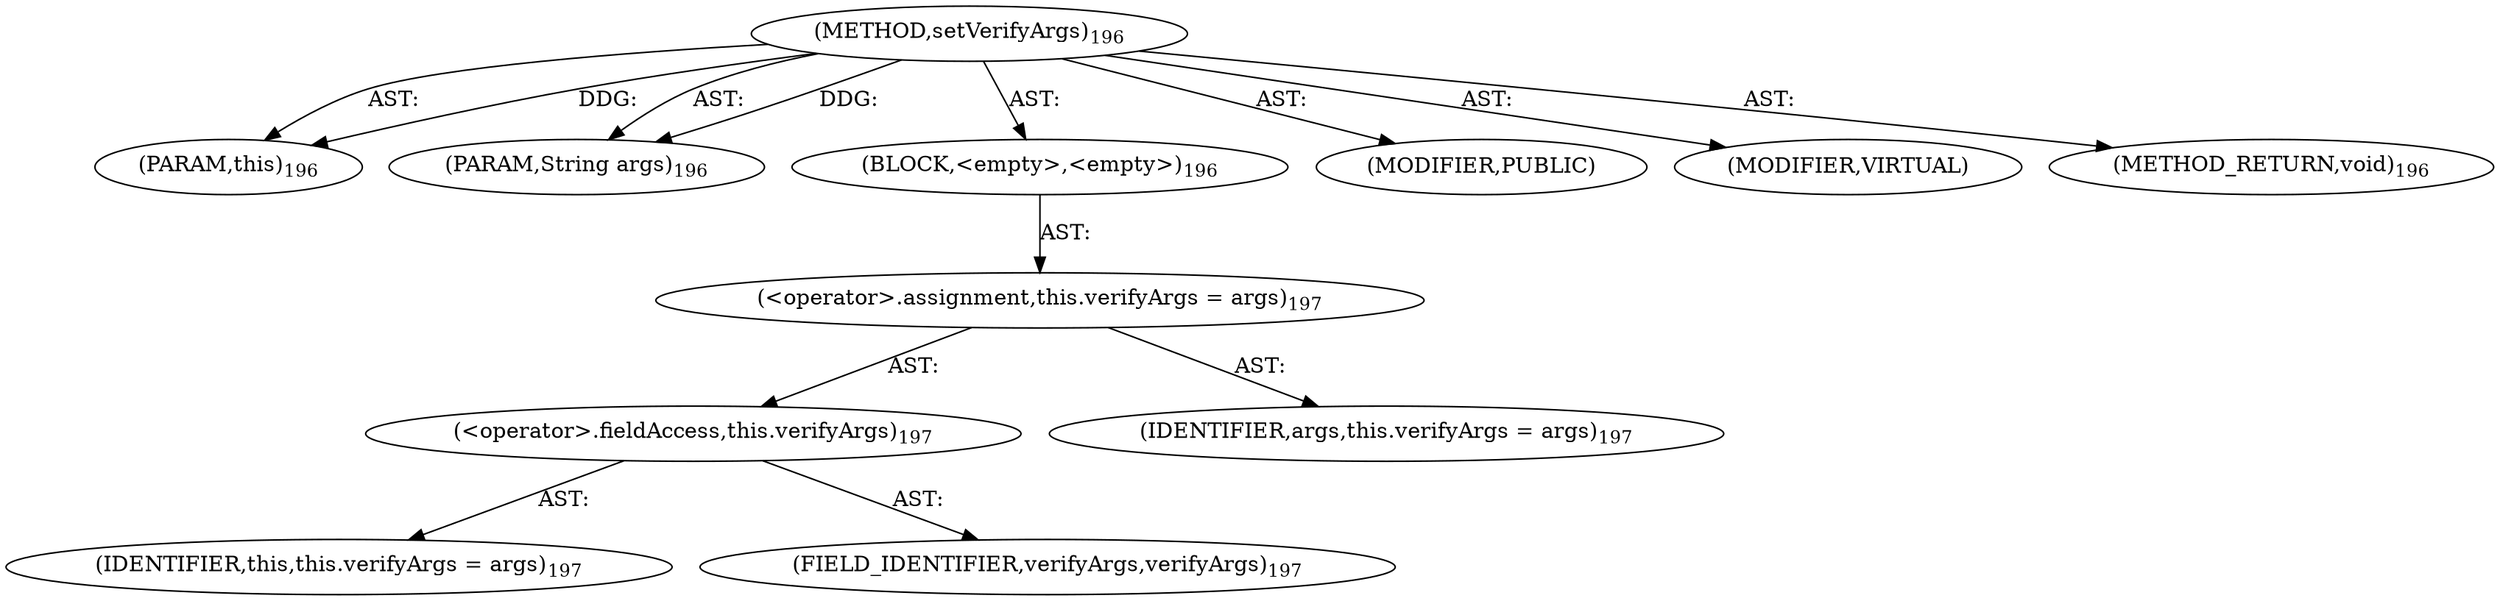 digraph "setVerifyArgs" {  
"111669149699" [label = <(METHOD,setVerifyArgs)<SUB>196</SUB>> ]
"115964116995" [label = <(PARAM,this)<SUB>196</SUB>> ]
"115964117018" [label = <(PARAM,String args)<SUB>196</SUB>> ]
"25769803779" [label = <(BLOCK,&lt;empty&gt;,&lt;empty&gt;)<SUB>196</SUB>> ]
"30064771080" [label = <(&lt;operator&gt;.assignment,this.verifyArgs = args)<SUB>197</SUB>> ]
"30064771081" [label = <(&lt;operator&gt;.fieldAccess,this.verifyArgs)<SUB>197</SUB>> ]
"68719476739" [label = <(IDENTIFIER,this,this.verifyArgs = args)<SUB>197</SUB>> ]
"55834574851" [label = <(FIELD_IDENTIFIER,verifyArgs,verifyArgs)<SUB>197</SUB>> ]
"68719476796" [label = <(IDENTIFIER,args,this.verifyArgs = args)<SUB>197</SUB>> ]
"133143986207" [label = <(MODIFIER,PUBLIC)> ]
"133143986208" [label = <(MODIFIER,VIRTUAL)> ]
"128849018883" [label = <(METHOD_RETURN,void)<SUB>196</SUB>> ]
  "111669149699" -> "115964116995"  [ label = "AST: "] 
  "111669149699" -> "115964117018"  [ label = "AST: "] 
  "111669149699" -> "25769803779"  [ label = "AST: "] 
  "111669149699" -> "133143986207"  [ label = "AST: "] 
  "111669149699" -> "133143986208"  [ label = "AST: "] 
  "111669149699" -> "128849018883"  [ label = "AST: "] 
  "25769803779" -> "30064771080"  [ label = "AST: "] 
  "30064771080" -> "30064771081"  [ label = "AST: "] 
  "30064771080" -> "68719476796"  [ label = "AST: "] 
  "30064771081" -> "68719476739"  [ label = "AST: "] 
  "30064771081" -> "55834574851"  [ label = "AST: "] 
  "111669149699" -> "115964116995"  [ label = "DDG: "] 
  "111669149699" -> "115964117018"  [ label = "DDG: "] 
}
